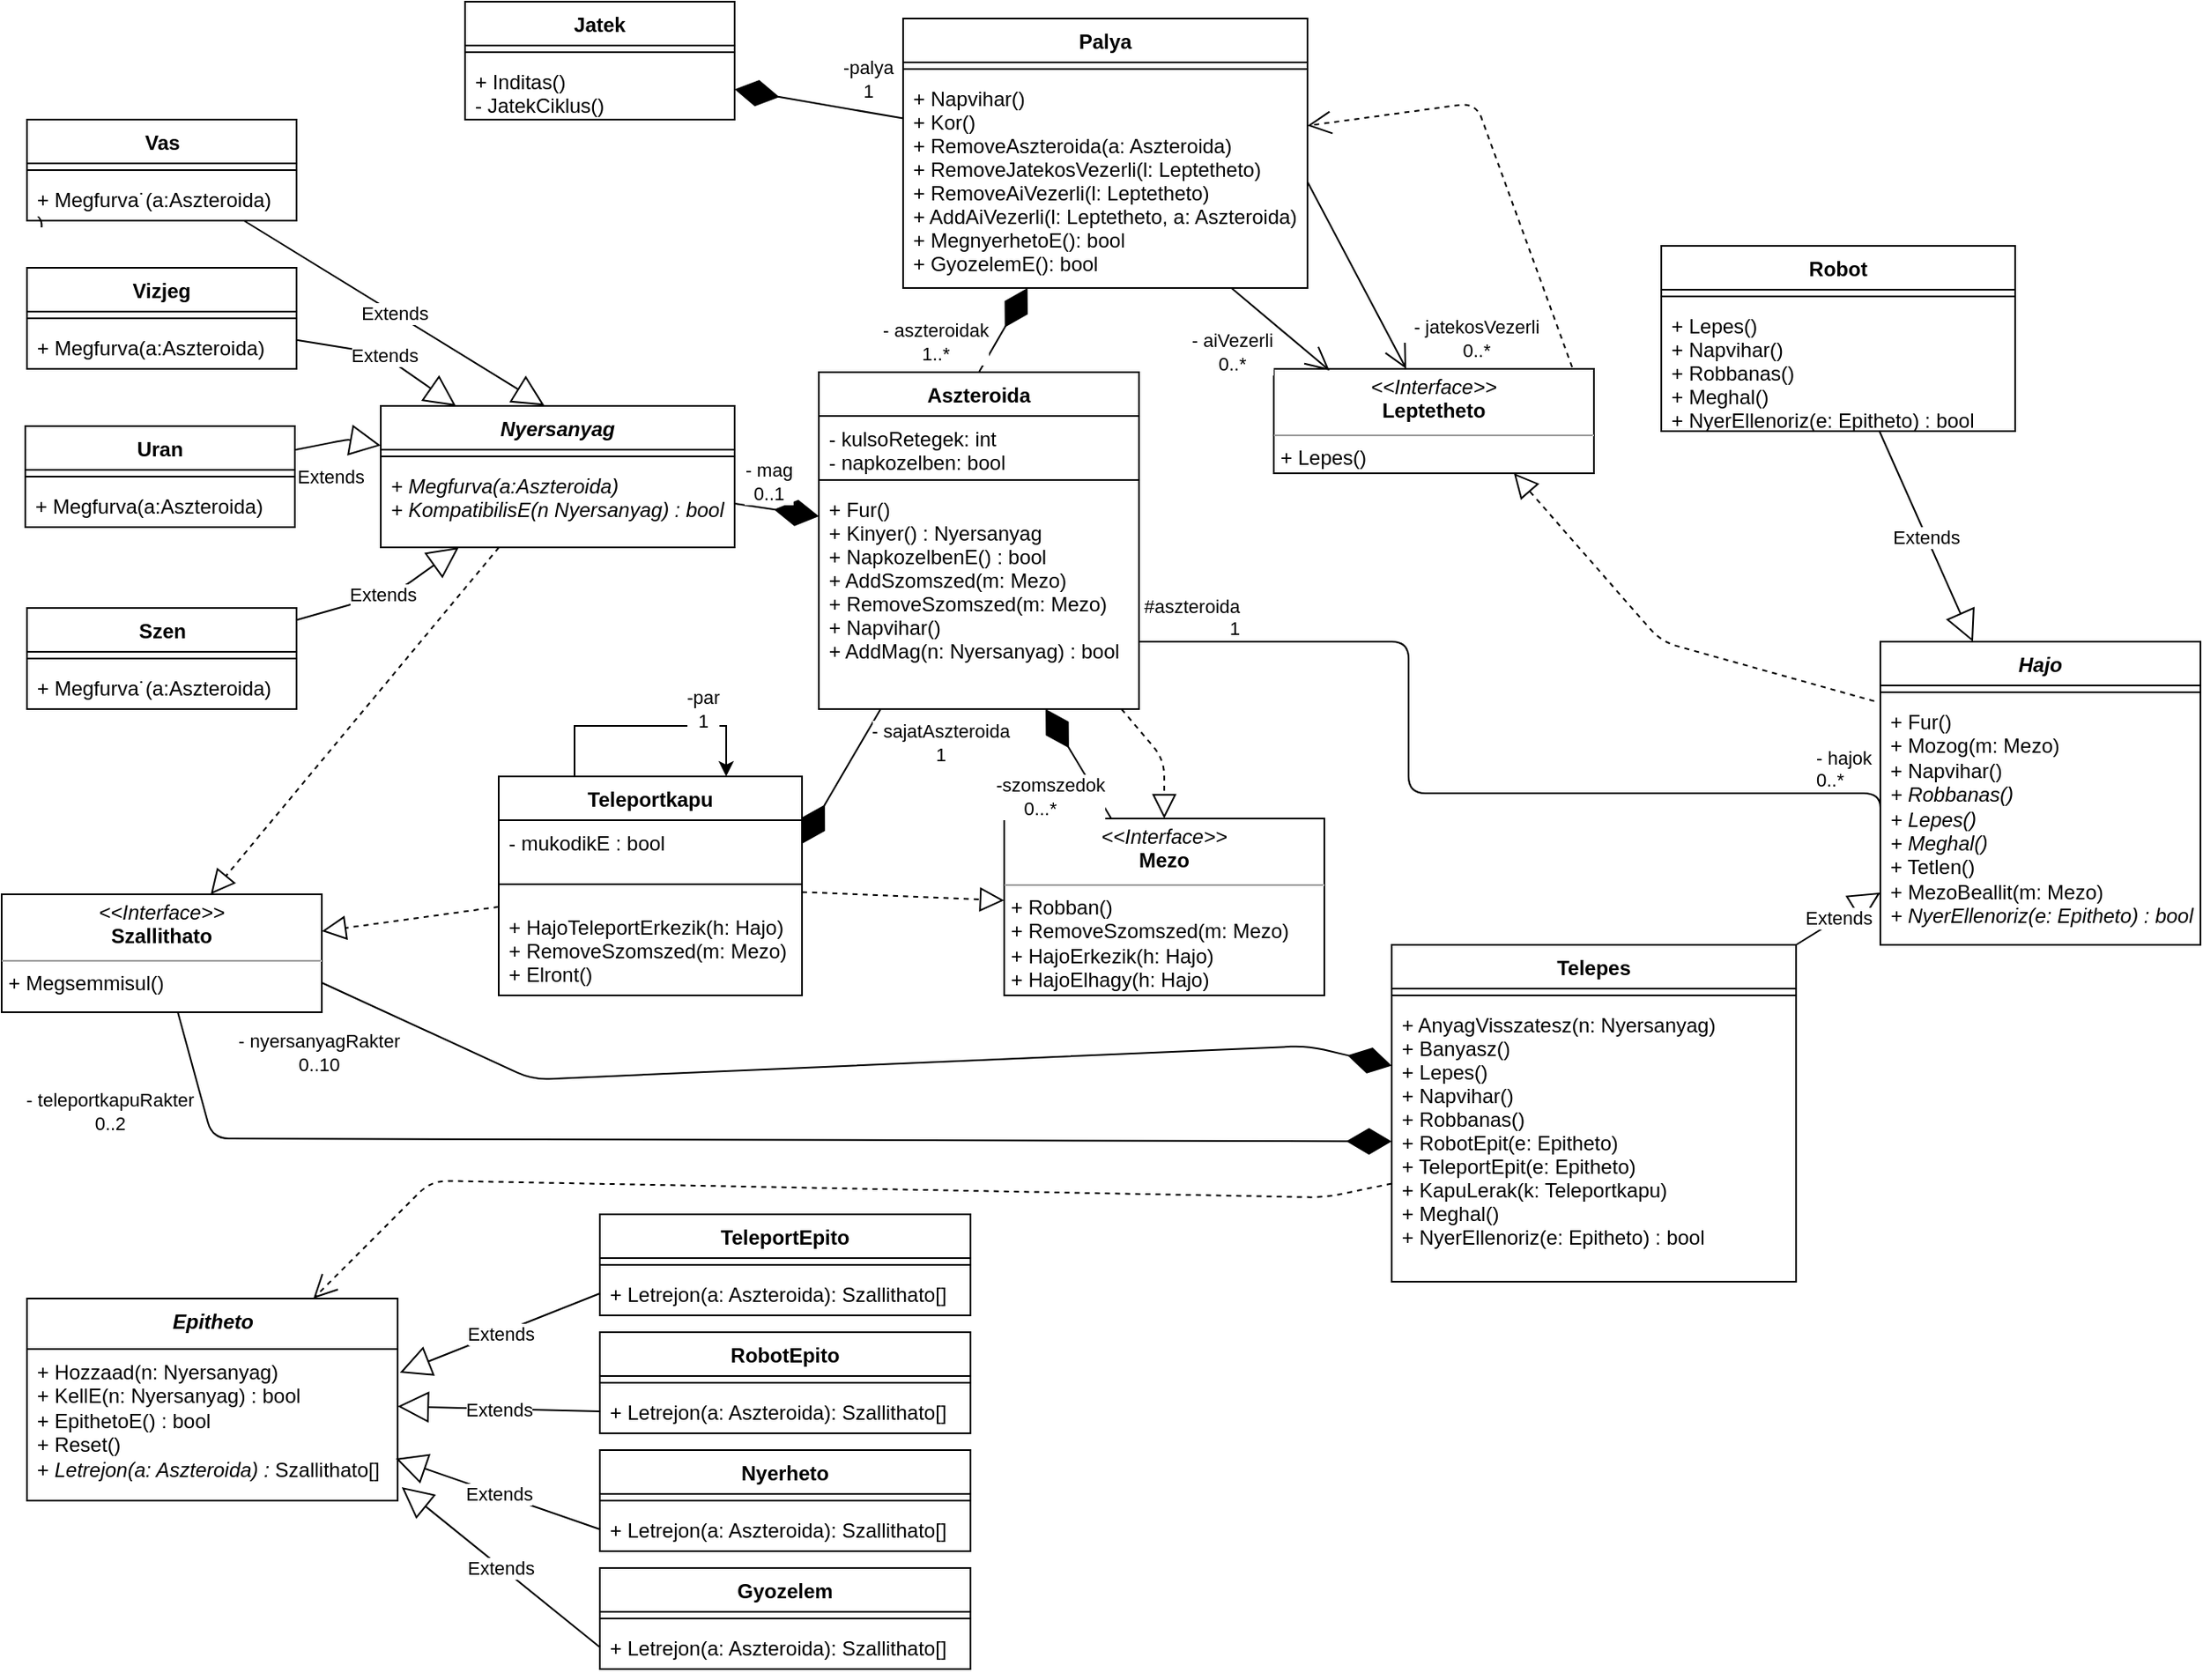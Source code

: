 <mxfile version="14.4.4" type="github">
  <diagram id="Uunz18mgdW6OLQOuuJnR" name="Page-1">
    <mxGraphModel dx="3316" dy="762" grid="1" gridSize="10" guides="1" tooltips="1" connect="1" arrows="1" fold="1" page="1" pageScale="1" pageWidth="1654" pageHeight="1169" background="none" math="0" shadow="0">
      <root>
        <mxCell id="0" />
        <mxCell id="1" parent="0" />
        <mxCell id="Yu_vnYscOk4ueQ48UthJ-1" value="Jatek" style="swimlane;fontStyle=1;align=center;verticalAlign=top;childLayout=stackLayout;horizontal=1;startSize=26;horizontalStack=0;resizeParent=1;resizeParentMax=0;resizeLast=0;collapsible=1;marginBottom=0;" parent="1" vertex="1">
          <mxGeometry x="270" width="160" height="70" as="geometry" />
        </mxCell>
        <mxCell id="Yu_vnYscOk4ueQ48UthJ-3" value="" style="line;strokeWidth=1;fillColor=none;align=left;verticalAlign=middle;spacingTop=-1;spacingLeft=3;spacingRight=3;rotatable=0;labelPosition=right;points=[];portConstraint=eastwest;" parent="Yu_vnYscOk4ueQ48UthJ-1" vertex="1">
          <mxGeometry y="26" width="160" height="8" as="geometry" />
        </mxCell>
        <mxCell id="Yu_vnYscOk4ueQ48UthJ-4" value="+ Inditas()&#xa;- JatekCiklus()" style="text;strokeColor=none;fillColor=none;align=left;verticalAlign=top;spacingLeft=4;spacingRight=4;overflow=hidden;rotatable=0;points=[[0,0.5],[1,0.5]];portConstraint=eastwest;" parent="Yu_vnYscOk4ueQ48UthJ-1" vertex="1">
          <mxGeometry y="34" width="160" height="36" as="geometry" />
        </mxCell>
        <mxCell id="Yu_vnYscOk4ueQ48UthJ-9" value="Palya" style="swimlane;fontStyle=1;align=center;verticalAlign=top;childLayout=stackLayout;horizontal=1;startSize=26;horizontalStack=0;resizeParent=1;resizeParentMax=0;resizeLast=0;collapsible=1;marginBottom=0;" parent="1" vertex="1">
          <mxGeometry x="530" y="10" width="240" height="160" as="geometry" />
        </mxCell>
        <mxCell id="Yu_vnYscOk4ueQ48UthJ-11" value="" style="line;strokeWidth=1;fillColor=none;align=left;verticalAlign=middle;spacingTop=-1;spacingLeft=3;spacingRight=3;rotatable=0;labelPosition=right;points=[];portConstraint=eastwest;" parent="Yu_vnYscOk4ueQ48UthJ-9" vertex="1">
          <mxGeometry y="26" width="240" height="8" as="geometry" />
        </mxCell>
        <mxCell id="Yu_vnYscOk4ueQ48UthJ-12" value="+ Napvihar()&#xa;+ Kor()&#xa;+ RemoveAszteroida(a: Aszteroida)&#xa;+ RemoveJatekosVezerli(l: Leptetheto)&#xa;+ RemoveAiVezerli(l: Leptetheto)&#xa;+ AddAiVezerli(l: Leptetheto, a: Aszteroida)&#xa;+ MegnyerhetoE(): bool&#xa;+ GyozelemE(): bool&#xa;" style="text;strokeColor=none;fillColor=none;align=left;verticalAlign=top;spacingLeft=4;spacingRight=4;overflow=hidden;rotatable=0;points=[[0,0.5],[1,0.5]];portConstraint=eastwest;" parent="Yu_vnYscOk4ueQ48UthJ-9" vertex="1">
          <mxGeometry y="34" width="240" height="126" as="geometry" />
        </mxCell>
        <mxCell id="Yu_vnYscOk4ueQ48UthJ-22" value="&lt;p style=&quot;margin: 0px ; margin-top: 4px ; text-align: center&quot;&gt;&lt;i&gt;&amp;lt;&amp;lt;Interface&amp;gt;&amp;gt;&lt;/i&gt;&lt;br&gt;&lt;b&gt;Leptetheto&lt;/b&gt;&lt;/p&gt;&lt;hr size=&quot;1&quot;&gt;&lt;p style=&quot;margin: 0px ; margin-left: 4px&quot;&gt;+ Lepes()&lt;/p&gt;" style="verticalAlign=top;align=left;overflow=fill;fontSize=12;fontFamily=Helvetica;html=1;" parent="1" vertex="1">
          <mxGeometry x="750" y="218" width="190" height="62" as="geometry" />
        </mxCell>
        <mxCell id="Yu_vnYscOk4ueQ48UthJ-23" value="Aszteroida" style="swimlane;fontStyle=1;align=center;verticalAlign=top;childLayout=stackLayout;horizontal=1;startSize=26;horizontalStack=0;resizeParent=1;resizeParentMax=0;resizeLast=0;collapsible=1;marginBottom=0;" parent="1" vertex="1">
          <mxGeometry x="480" y="220" width="190" height="200" as="geometry" />
        </mxCell>
        <mxCell id="Yu_vnYscOk4ueQ48UthJ-24" value="- kulsoRetegek: int&#xa;- napkozelben: bool" style="text;strokeColor=none;fillColor=none;align=left;verticalAlign=top;spacingLeft=4;spacingRight=4;overflow=hidden;rotatable=0;points=[[0,0.5],[1,0.5]];portConstraint=eastwest;" parent="Yu_vnYscOk4ueQ48UthJ-23" vertex="1">
          <mxGeometry y="26" width="190" height="34" as="geometry" />
        </mxCell>
        <mxCell id="Yu_vnYscOk4ueQ48UthJ-25" value="" style="line;strokeWidth=1;fillColor=none;align=left;verticalAlign=middle;spacingTop=-1;spacingLeft=3;spacingRight=3;rotatable=0;labelPosition=right;points=[];portConstraint=eastwest;" parent="Yu_vnYscOk4ueQ48UthJ-23" vertex="1">
          <mxGeometry y="60" width="190" height="8" as="geometry" />
        </mxCell>
        <mxCell id="Yu_vnYscOk4ueQ48UthJ-26" value="+ Fur()&#xa;+ Kinyer() : Nyersanyag&#xa;+ NapkozelbenE() : bool&#xa;+ AddSzomszed(m: Mezo)&#xa;+ RemoveSzomszed(m: Mezo)&#xa;+ Napvihar()&#xa;+ AddMag(n: Nyersanyag) : bool" style="text;strokeColor=none;fillColor=none;align=left;verticalAlign=top;spacingLeft=4;spacingRight=4;overflow=hidden;rotatable=0;points=[[0,0.5],[1,0.5]];portConstraint=eastwest;" parent="Yu_vnYscOk4ueQ48UthJ-23" vertex="1">
          <mxGeometry y="68" width="190" height="132" as="geometry" />
        </mxCell>
        <mxCell id="Yu_vnYscOk4ueQ48UthJ-27" value="Robot" style="swimlane;fontStyle=1;align=center;verticalAlign=top;childLayout=stackLayout;horizontal=1;startSize=26;horizontalStack=0;resizeParent=1;resizeParentMax=0;resizeLast=0;collapsible=1;marginBottom=0;" parent="1" vertex="1">
          <mxGeometry x="980" y="145" width="210" height="110" as="geometry" />
        </mxCell>
        <mxCell id="Yu_vnYscOk4ueQ48UthJ-29" value="" style="line;strokeWidth=1;fillColor=none;align=left;verticalAlign=middle;spacingTop=-1;spacingLeft=3;spacingRight=3;rotatable=0;labelPosition=right;points=[];portConstraint=eastwest;" parent="Yu_vnYscOk4ueQ48UthJ-27" vertex="1">
          <mxGeometry y="26" width="210" height="8" as="geometry" />
        </mxCell>
        <mxCell id="Yu_vnYscOk4ueQ48UthJ-30" value="+ Lepes()&#xa;+ Napvihar()&#xa;+ Robbanas()&#xa;+ Meghal()&#xa;+ NyerEllenoriz(e: Epitheto) : bool" style="text;strokeColor=none;fillColor=none;align=left;verticalAlign=top;spacingLeft=4;spacingRight=4;overflow=hidden;rotatable=0;points=[[0,0.5],[1,0.5]];portConstraint=eastwest;fontStyle=0" parent="Yu_vnYscOk4ueQ48UthJ-27" vertex="1">
          <mxGeometry y="34" width="210" height="76" as="geometry" />
        </mxCell>
        <mxCell id="Yu_vnYscOk4ueQ48UthJ-31" value="Telepes" style="swimlane;fontStyle=1;align=center;verticalAlign=top;childLayout=stackLayout;horizontal=1;startSize=26;horizontalStack=0;resizeParent=1;resizeParentMax=0;resizeLast=0;collapsible=1;marginBottom=0;" parent="1" vertex="1">
          <mxGeometry x="820" y="560" width="240" height="200" as="geometry" />
        </mxCell>
        <mxCell id="Yu_vnYscOk4ueQ48UthJ-32" value="" style="line;strokeWidth=1;fillColor=none;align=left;verticalAlign=middle;spacingTop=-1;spacingLeft=3;spacingRight=3;rotatable=0;labelPosition=right;points=[];portConstraint=eastwest;" parent="Yu_vnYscOk4ueQ48UthJ-31" vertex="1">
          <mxGeometry y="26" width="240" height="8" as="geometry" />
        </mxCell>
        <mxCell id="Yu_vnYscOk4ueQ48UthJ-33" value="+ AnyagVisszatesz(n: Nyersanyag)&#xa;+ Banyasz()&#xa;+ Lepes()&#xa;+ Napvihar()&#xa;+ Robbanas()&#xa;+ RobotEpit(e: Epitheto)&#xa;+ TeleportEpit(e: Epitheto)&#xa;+ KapuLerak(k: Teleportkapu)&#xa;+ Meghal()&#xa;+ NyerEllenoriz(e: Epitheto) : bool" style="text;strokeColor=none;fillColor=none;align=left;verticalAlign=top;spacingLeft=4;spacingRight=4;overflow=hidden;rotatable=0;points=[[0,0.5],[1,0.5]];portConstraint=eastwest;fontStyle=0" parent="Yu_vnYscOk4ueQ48UthJ-31" vertex="1">
          <mxGeometry y="34" width="240" height="166" as="geometry" />
        </mxCell>
        <mxCell id="Yu_vnYscOk4ueQ48UthJ-34" value="Hajo" style="swimlane;fontStyle=3;align=center;verticalAlign=top;childLayout=stackLayout;horizontal=1;startSize=26;horizontalStack=0;resizeParent=1;resizeParentMax=0;resizeLast=0;collapsible=1;marginBottom=0;" parent="1" vertex="1">
          <mxGeometry x="1110" y="380" width="190" height="180" as="geometry" />
        </mxCell>
        <mxCell id="Yu_vnYscOk4ueQ48UthJ-35" value="" style="line;strokeWidth=1;fillColor=none;align=left;verticalAlign=middle;spacingTop=-1;spacingLeft=3;spacingRight=3;rotatable=0;labelPosition=right;points=[];portConstraint=eastwest;" parent="Yu_vnYscOk4ueQ48UthJ-34" vertex="1">
          <mxGeometry y="26" width="190" height="8" as="geometry" />
        </mxCell>
        <mxCell id="Yu_vnYscOk4ueQ48UthJ-36" value="+ Fur()&lt;br&gt;+ Mozog(m: Mezo)&lt;br&gt;+ Napvihar()&lt;br&gt;&lt;i&gt;+ Robbanas()&lt;br&gt;+ Lepes()&lt;br&gt;+ Meghal()&lt;/i&gt;&lt;br&gt;+ Tetlen()&lt;br&gt;+ MezoBeallit(m: Mezo)&lt;br&gt;&lt;i&gt;+ NyerEllenoriz(e: Epitheto) : bool&lt;/i&gt;" style="text;strokeColor=none;fillColor=none;align=left;verticalAlign=top;spacingLeft=4;spacingRight=4;overflow=hidden;rotatable=0;points=[[0,0.5],[1,0.5]];portConstraint=eastwest;fontStyle=0;html=1;" parent="Yu_vnYscOk4ueQ48UthJ-34" vertex="1">
          <mxGeometry y="34" width="190" height="146" as="geometry" />
        </mxCell>
        <mxCell id="Yu_vnYscOk4ueQ48UthJ-37" value="Nyersanyag" style="swimlane;fontStyle=3;align=center;verticalAlign=top;childLayout=stackLayout;horizontal=1;startSize=26;horizontalStack=0;resizeParent=1;resizeParentMax=0;resizeLast=0;collapsible=1;marginBottom=0;" parent="1" vertex="1">
          <mxGeometry x="220" y="240" width="210" height="84" as="geometry" />
        </mxCell>
        <mxCell id="Yu_vnYscOk4ueQ48UthJ-38" value="" style="line;strokeWidth=1;fillColor=none;align=left;verticalAlign=middle;spacingTop=-1;spacingLeft=3;spacingRight=3;rotatable=0;labelPosition=right;points=[];portConstraint=eastwest;" parent="Yu_vnYscOk4ueQ48UthJ-37" vertex="1">
          <mxGeometry y="26" width="210" height="8" as="geometry" />
        </mxCell>
        <mxCell id="Yu_vnYscOk4ueQ48UthJ-39" value="&lt;i&gt;+ Megfurva(a:Aszteroida)&lt;/i&gt;&lt;br&gt;&lt;i&gt;+ KompatibilisE(n Nyersanyag) : bool&lt;/i&gt;" style="text;strokeColor=none;fillColor=none;align=left;verticalAlign=top;spacingLeft=4;spacingRight=4;overflow=hidden;rotatable=0;points=[[0,0.5],[1,0.5]];portConstraint=eastwest;html=1;" parent="Yu_vnYscOk4ueQ48UthJ-37" vertex="1">
          <mxGeometry y="34" width="210" height="50" as="geometry" />
        </mxCell>
        <mxCell id="Yu_vnYscOk4ueQ48UthJ-41" value="Uran" style="swimlane;fontStyle=1;align=center;verticalAlign=top;childLayout=stackLayout;horizontal=1;startSize=26;horizontalStack=0;resizeParent=1;resizeParentMax=0;resizeLast=0;collapsible=1;marginBottom=0;" parent="1" vertex="1">
          <mxGeometry x="9" y="252" width="160" height="60" as="geometry" />
        </mxCell>
        <mxCell id="Yu_vnYscOk4ueQ48UthJ-42" value="" style="line;strokeWidth=1;fillColor=none;align=left;verticalAlign=middle;spacingTop=-1;spacingLeft=3;spacingRight=3;rotatable=0;labelPosition=right;points=[];portConstraint=eastwest;" parent="Yu_vnYscOk4ueQ48UthJ-41" vertex="1">
          <mxGeometry y="26" width="160" height="8" as="geometry" />
        </mxCell>
        <mxCell id="Yu_vnYscOk4ueQ48UthJ-43" value="+ Megfurva(a:Aszteroida)" style="text;strokeColor=none;fillColor=none;align=left;verticalAlign=top;spacingLeft=4;spacingRight=4;overflow=hidden;rotatable=0;points=[[0,0.5],[1,0.5]];portConstraint=eastwest;" parent="Yu_vnYscOk4ueQ48UthJ-41" vertex="1">
          <mxGeometry y="34" width="160" height="26" as="geometry" />
        </mxCell>
        <mxCell id="Yu_vnYscOk4ueQ48UthJ-44" value="Teleportkapu" style="swimlane;fontStyle=1;align=center;verticalAlign=top;childLayout=stackLayout;horizontal=1;startSize=26;horizontalStack=0;resizeParent=1;resizeParentMax=0;resizeLast=0;collapsible=1;marginBottom=0;" parent="1" vertex="1">
          <mxGeometry x="290" y="460" width="180" height="130" as="geometry">
            <mxRectangle x="250" y="490" width="110" height="26" as="alternateBounds" />
          </mxGeometry>
        </mxCell>
        <mxCell id="Yu_vnYscOk4ueQ48UthJ-47" value="- mukodikE : bool" style="text;strokeColor=none;fillColor=none;align=left;verticalAlign=top;spacingLeft=4;spacingRight=4;overflow=hidden;rotatable=0;points=[[0,0.5],[1,0.5]];portConstraint=eastwest;" parent="Yu_vnYscOk4ueQ48UthJ-44" vertex="1">
          <mxGeometry y="26" width="180" height="26" as="geometry" />
        </mxCell>
        <mxCell id="Yu_vnYscOk4ueQ48UthJ-45" value="" style="line;strokeWidth=1;fillColor=none;align=left;verticalAlign=middle;spacingTop=-1;spacingLeft=3;spacingRight=3;rotatable=0;labelPosition=right;points=[];portConstraint=eastwest;" parent="Yu_vnYscOk4ueQ48UthJ-44" vertex="1">
          <mxGeometry y="52" width="180" height="24" as="geometry" />
        </mxCell>
        <mxCell id="Yu_vnYscOk4ueQ48UthJ-46" value="+ HajoTeleportErkezik(h: Hajo)&#xa;+ RemoveSzomszed(m: Mezo)&#xa;+ Elront()" style="text;strokeColor=none;fillColor=none;align=left;verticalAlign=top;spacingLeft=4;spacingRight=4;overflow=hidden;rotatable=0;points=[[0,0.5],[1,0.5]];portConstraint=eastwest;" parent="Yu_vnYscOk4ueQ48UthJ-44" vertex="1">
          <mxGeometry y="76" width="180" height="54" as="geometry" />
        </mxCell>
        <mxCell id="Yu_vnYscOk4ueQ48UthJ-52" value="&lt;p style=&quot;margin: 0px ; margin-top: 4px ; text-align: center&quot;&gt;&lt;i&gt;&amp;lt;&amp;lt;Interface&amp;gt;&amp;gt;&lt;/i&gt;&lt;br&gt;&lt;b&gt;Mezo&lt;/b&gt;&lt;/p&gt;&lt;hr size=&quot;1&quot;&gt;&lt;p style=&quot;margin: 0px ; margin-left: 4px&quot;&gt;+ Robban()&lt;/p&gt;&lt;p style=&quot;margin: 0px ; margin-left: 4px&quot;&gt;+ RemoveSzomszed(m: Mezo)&lt;/p&gt;&lt;p style=&quot;margin: 0px ; margin-left: 4px&quot;&gt;+ HajoErkezik(h: Hajo)&lt;/p&gt;&lt;p style=&quot;margin: 0px ; margin-left: 4px&quot;&gt;+ HajoElhagy(h: Hajo)&lt;/p&gt;" style="verticalAlign=top;align=left;overflow=fill;fontSize=12;fontFamily=Helvetica;html=1;" parent="1" vertex="1">
          <mxGeometry x="590" y="485" width="190" height="105" as="geometry" />
        </mxCell>
        <mxCell id="Yu_vnYscOk4ueQ48UthJ-53" value="&lt;p style=&quot;margin: 0px ; margin-top: 4px ; text-align: center&quot;&gt;&lt;i&gt;&amp;lt;&amp;lt;Interface&amp;gt;&amp;gt;&lt;/i&gt;&lt;br&gt;&lt;b&gt;Szallithato&lt;/b&gt;&lt;/p&gt;&lt;hr size=&quot;1&quot;&gt;&lt;p style=&quot;margin: 0px ; margin-left: 4px&quot;&gt;&lt;/p&gt;&lt;p style=&quot;margin: 0px ; margin-left: 4px&quot;&gt;+ Megsemmisul()&lt;/p&gt;" style="verticalAlign=top;align=left;overflow=fill;fontSize=12;fontFamily=Helvetica;html=1;" parent="1" vertex="1">
          <mxGeometry x="-5" y="530" width="190" height="70" as="geometry" />
        </mxCell>
        <mxCell id="Yu_vnYscOk4ueQ48UthJ-54" value="" style="endArrow=diamondThin;endFill=1;endSize=24;html=1;entryX=1;entryY=0.5;entryDx=0;entryDy=0;" parent="1" source="Yu_vnYscOk4ueQ48UthJ-9" target="Yu_vnYscOk4ueQ48UthJ-4" edge="1">
          <mxGeometry width="160" relative="1" as="geometry">
            <mxPoint x="200" y="180" as="sourcePoint" />
            <mxPoint x="360" y="180" as="targetPoint" />
          </mxGeometry>
        </mxCell>
        <mxCell id="j5BLqk-0MgdrymZYCmfH-14" value="-palya&lt;br&gt;1" style="edgeLabel;html=1;align=center;verticalAlign=middle;resizable=0;points=[];" parent="Yu_vnYscOk4ueQ48UthJ-54" vertex="1" connectable="0">
          <mxGeometry x="0.78" y="3" relative="1" as="geometry">
            <mxPoint x="68.91" y="-11.01" as="offset" />
          </mxGeometry>
        </mxCell>
        <mxCell id="Yu_vnYscOk4ueQ48UthJ-56" value="" style="endArrow=block;dashed=1;endFill=0;endSize=12;html=1;entryX=0.75;entryY=1;entryDx=0;entryDy=0;exitX=-0.019;exitY=0.009;exitDx=0;exitDy=0;exitPerimeter=0;" parent="1" source="Yu_vnYscOk4ueQ48UthJ-36" target="Yu_vnYscOk4ueQ48UthJ-22" edge="1">
          <mxGeometry width="160" relative="1" as="geometry">
            <mxPoint x="810" y="180" as="sourcePoint" />
            <mxPoint x="820.0" y="100" as="targetPoint" />
            <Array as="points">
              <mxPoint x="980" y="380" />
            </Array>
          </mxGeometry>
        </mxCell>
        <mxCell id="Yu_vnYscOk4ueQ48UthJ-58" value="Extends" style="endArrow=block;endSize=16;endFill=0;html=1;exitX=1;exitY=0;exitDx=0;exitDy=0;" parent="1" source="Yu_vnYscOk4ueQ48UthJ-31" target="Yu_vnYscOk4ueQ48UthJ-34" edge="1">
          <mxGeometry width="160" relative="1" as="geometry">
            <mxPoint x="980" y="544" as="sourcePoint" />
            <mxPoint x="1140" y="544" as="targetPoint" />
          </mxGeometry>
        </mxCell>
        <mxCell id="Yu_vnYscOk4ueQ48UthJ-59" value="Extends" style="endArrow=block;endSize=16;endFill=0;html=1;" parent="1" source="Yu_vnYscOk4ueQ48UthJ-27" target="Yu_vnYscOk4ueQ48UthJ-34" edge="1">
          <mxGeometry width="160" relative="1" as="geometry">
            <mxPoint x="1050" y="436.957" as="sourcePoint" />
            <mxPoint x="1120" y="485.043" as="targetPoint" />
          </mxGeometry>
        </mxCell>
        <mxCell id="Yu_vnYscOk4ueQ48UthJ-60" value="" style="endArrow=diamondThin;endFill=1;endSize=24;html=1;exitX=1;exitY=0.75;exitDx=0;exitDy=0;" parent="1" source="Yu_vnYscOk4ueQ48UthJ-53" target="Yu_vnYscOk4ueQ48UthJ-31" edge="1">
          <mxGeometry width="160" relative="1" as="geometry">
            <mxPoint x="510" y="710" as="sourcePoint" />
            <mxPoint x="670" y="710" as="targetPoint" />
            <Array as="points">
              <mxPoint x="310" y="640" />
              <mxPoint x="770" y="620" />
            </Array>
          </mxGeometry>
        </mxCell>
        <mxCell id="j5BLqk-0MgdrymZYCmfH-17" value="- nyersanyagRakter&lt;br&gt;0..10" style="edgeLabel;html=1;align=center;verticalAlign=middle;resizable=0;points=[];" parent="Yu_vnYscOk4ueQ48UthJ-60" vertex="1" connectable="0">
          <mxGeometry x="0.886" y="-6" relative="1" as="geometry">
            <mxPoint x="-599.96" y="-5.17" as="offset" />
          </mxGeometry>
        </mxCell>
        <mxCell id="Yu_vnYscOk4ueQ48UthJ-61" value="" style="endArrow=block;dashed=1;endFill=0;endSize=12;html=1;" parent="1" source="Yu_vnYscOk4ueQ48UthJ-37" target="Yu_vnYscOk4ueQ48UthJ-53" edge="1">
          <mxGeometry width="160" relative="1" as="geometry">
            <mxPoint x="110" y="580" as="sourcePoint" />
            <mxPoint x="270" y="580" as="targetPoint" />
          </mxGeometry>
        </mxCell>
        <mxCell id="Yu_vnYscOk4ueQ48UthJ-63" value="" style="endArrow=block;dashed=1;endFill=0;endSize=12;html=1;" parent="1" source="Yu_vnYscOk4ueQ48UthJ-44" target="Yu_vnYscOk4ueQ48UthJ-53" edge="1">
          <mxGeometry width="160" relative="1" as="geometry">
            <mxPoint x="254.29" y="404.0" as="sourcePoint" />
            <mxPoint x="331.183" y="630" as="targetPoint" />
          </mxGeometry>
        </mxCell>
        <mxCell id="Yu_vnYscOk4ueQ48UthJ-64" value="" style="endArrow=block;dashed=1;endFill=0;endSize=12;html=1;" parent="1" source="Yu_vnYscOk4ueQ48UthJ-44" target="Yu_vnYscOk4ueQ48UthJ-52" edge="1">
          <mxGeometry width="160" relative="1" as="geometry">
            <mxPoint x="471.806" y="590" as="sourcePoint" />
            <mxPoint x="374.95" y="681.54" as="targetPoint" />
          </mxGeometry>
        </mxCell>
        <mxCell id="Yu_vnYscOk4ueQ48UthJ-65" value="" style="endArrow=block;dashed=1;endFill=0;endSize=12;html=1;" parent="1" source="Yu_vnYscOk4ueQ48UthJ-23" target="Yu_vnYscOk4ueQ48UthJ-52" edge="1">
          <mxGeometry width="160" relative="1" as="geometry">
            <mxPoint x="620.0" y="535" as="sourcePoint" />
            <mxPoint x="660.0" y="535" as="targetPoint" />
            <Array as="points">
              <mxPoint x="685" y="450" />
            </Array>
          </mxGeometry>
        </mxCell>
        <mxCell id="Yu_vnYscOk4ueQ48UthJ-66" value="" style="endArrow=diamondThin;endFill=1;endSize=24;html=1;" parent="1" source="Yu_vnYscOk4ueQ48UthJ-52" target="Yu_vnYscOk4ueQ48UthJ-26" edge="1">
          <mxGeometry width="160" relative="1" as="geometry">
            <mxPoint x="540.0" y="180.004" as="sourcePoint" />
            <mxPoint x="450.0" y="183.71" as="targetPoint" />
          </mxGeometry>
        </mxCell>
        <mxCell id="j5BLqk-0MgdrymZYCmfH-13" value="&amp;nbsp; &amp;nbsp; -szomszedok&lt;br&gt;0...*" style="edgeLabel;html=1;align=center;verticalAlign=middle;resizable=0;points=[];" parent="Yu_vnYscOk4ueQ48UthJ-66" vertex="1" connectable="0">
          <mxGeometry x="0.431" y="3" relative="1" as="geometry">
            <mxPoint x="-12.29" y="31.54" as="offset" />
          </mxGeometry>
        </mxCell>
        <mxCell id="Yu_vnYscOk4ueQ48UthJ-67" value="" style="endArrow=diamondThin;endFill=1;endSize=24;html=1;" parent="1" source="Yu_vnYscOk4ueQ48UthJ-37" target="Yu_vnYscOk4ueQ48UthJ-23" edge="1">
          <mxGeometry width="160" relative="1" as="geometry">
            <mxPoint x="440.0" y="115.294" as="sourcePoint" />
            <mxPoint x="350.0" y="119" as="targetPoint" />
          </mxGeometry>
        </mxCell>
        <mxCell id="j5BLqk-0MgdrymZYCmfH-18" value="- mag&lt;br&gt;0..1" style="edgeLabel;html=1;align=center;verticalAlign=middle;resizable=0;points=[];" parent="Yu_vnYscOk4ueQ48UthJ-67" vertex="1" connectable="0">
          <mxGeometry x="0.544" y="2" relative="1" as="geometry">
            <mxPoint x="-18.92" y="-17.37" as="offset" />
          </mxGeometry>
        </mxCell>
        <mxCell id="Yu_vnYscOk4ueQ48UthJ-68" value="" style="endArrow=diamondThin;endFill=1;endSize=24;html=1;exitX=0.5;exitY=0;exitDx=0;exitDy=0;" parent="1" source="Yu_vnYscOk4ueQ48UthJ-23" target="Yu_vnYscOk4ueQ48UthJ-9" edge="1">
          <mxGeometry width="160" relative="1" as="geometry">
            <mxPoint x="420.0" y="350.87" as="sourcePoint" />
            <mxPoint x="490.0" y="341.13" as="targetPoint" />
          </mxGeometry>
        </mxCell>
        <mxCell id="j5BLqk-0MgdrymZYCmfH-15" value="- aszteroidak&lt;br&gt;1..*" style="edgeLabel;html=1;align=center;verticalAlign=middle;resizable=0;points=[];" parent="Yu_vnYscOk4ueQ48UthJ-68" vertex="1" connectable="0">
          <mxGeometry x="0.447" y="1" relative="1" as="geometry">
            <mxPoint x="-46.78" y="18.49" as="offset" />
          </mxGeometry>
        </mxCell>
        <mxCell id="Yu_vnYscOk4ueQ48UthJ-74" value="" style="endArrow=none;html=1;edgeStyle=orthogonalEdgeStyle;entryX=0;entryY=0.5;entryDx=0;entryDy=0;" parent="1" source="Yu_vnYscOk4ueQ48UthJ-23" target="Yu_vnYscOk4ueQ48UthJ-36" edge="1">
          <mxGeometry relative="1" as="geometry">
            <mxPoint x="670" y="380" as="sourcePoint" />
            <mxPoint x="830" y="380" as="targetPoint" />
            <Array as="points">
              <mxPoint x="830" y="380" />
              <mxPoint x="830" y="470" />
              <mxPoint x="1110" y="470" />
            </Array>
          </mxGeometry>
        </mxCell>
        <mxCell id="Yu_vnYscOk4ueQ48UthJ-75" value="- hajok&lt;br&gt;0..*" style="edgeLabel;resizable=0;html=1;align=left;verticalAlign=bottom;" parent="Yu_vnYscOk4ueQ48UthJ-74" connectable="0" vertex="1">
          <mxGeometry x="-1" relative="1" as="geometry">
            <mxPoint x="400" y="90" as="offset" />
          </mxGeometry>
        </mxCell>
        <mxCell id="Yu_vnYscOk4ueQ48UthJ-76" value="#aszteroida&lt;br&gt;1" style="edgeLabel;resizable=0;html=1;align=right;verticalAlign=bottom;" parent="Yu_vnYscOk4ueQ48UthJ-74" connectable="0" vertex="1">
          <mxGeometry x="1" relative="1" as="geometry">
            <mxPoint x="-380" y="-107" as="offset" />
          </mxGeometry>
        </mxCell>
        <mxCell id="j5BLqk-0MgdrymZYCmfH-1" value="Szen" style="swimlane;fontStyle=1;align=center;verticalAlign=top;childLayout=stackLayout;horizontal=1;startSize=26;horizontalStack=0;resizeParent=1;resizeParentMax=0;resizeLast=0;collapsible=1;marginBottom=0;html=1;" parent="1" vertex="1">
          <mxGeometry x="10" y="360" width="160" height="60" as="geometry" />
        </mxCell>
        <mxCell id="j5BLqk-0MgdrymZYCmfH-3" value="" style="line;strokeWidth=1;fillColor=none;align=left;verticalAlign=middle;spacingTop=-1;spacingLeft=3;spacingRight=3;rotatable=0;labelPosition=right;points=[];portConstraint=eastwest;" parent="j5BLqk-0MgdrymZYCmfH-1" vertex="1">
          <mxGeometry y="26" width="160" height="8" as="geometry" />
        </mxCell>
        <mxCell id="j5BLqk-0MgdrymZYCmfH-4" value="+ Megfurva˙(a:Aszteroida)" style="text;strokeColor=none;fillColor=none;align=left;verticalAlign=top;spacingLeft=4;spacingRight=4;overflow=hidden;rotatable=0;points=[[0,0.5],[1,0.5]];portConstraint=eastwest;" parent="j5BLqk-0MgdrymZYCmfH-1" vertex="1">
          <mxGeometry y="34" width="160" height="26" as="geometry" />
        </mxCell>
        <mxCell id="j5BLqk-0MgdrymZYCmfH-11" style="edgeStyle=orthogonalEdgeStyle;rounded=0;orthogonalLoop=1;jettySize=auto;html=1;exitX=0.25;exitY=0;exitDx=0;exitDy=0;entryX=0.75;entryY=0;entryDx=0;entryDy=0;" parent="1" source="Yu_vnYscOk4ueQ48UthJ-44" target="Yu_vnYscOk4ueQ48UthJ-44" edge="1">
          <mxGeometry relative="1" as="geometry">
            <Array as="points">
              <mxPoint x="335" y="430" />
              <mxPoint x="425" y="430" />
            </Array>
          </mxGeometry>
        </mxCell>
        <mxCell id="j5BLqk-0MgdrymZYCmfH-12" value="-par&lt;br&gt;1" style="edgeLabel;html=1;align=center;verticalAlign=middle;resizable=0;points=[];" parent="j5BLqk-0MgdrymZYCmfH-11" vertex="1" connectable="0">
          <mxGeometry x="0.339" relative="1" as="geometry">
            <mxPoint x="5" y="-10" as="offset" />
          </mxGeometry>
        </mxCell>
        <mxCell id="c0RVI4-9g-hND24otLmP-5" value="Epitheto" style="swimlane;fontStyle=3;align=center;verticalAlign=top;childLayout=stackLayout;horizontal=1;startSize=30;horizontalStack=0;resizeParent=1;resizeParentMax=0;resizeLast=0;collapsible=1;marginBottom=0;html=1;" parent="1" vertex="1">
          <mxGeometry x="10" y="770" width="220" height="120" as="geometry" />
        </mxCell>
        <mxCell id="c0RVI4-9g-hND24otLmP-8" value="+ Hozzaad(n: Nyersanyag)&lt;br&gt;+ KellE(n: Nyersanyag) : bool&lt;br&gt;+ EpithetoE() : bool&lt;br&gt;+ Reset()&lt;br&gt;+ &lt;i&gt;Letrejon(a: Aszteroida) :&amp;nbsp;&lt;/i&gt;Szallithato[]&amp;nbsp;" style="text;strokeColor=none;fillColor=none;align=left;verticalAlign=top;spacingLeft=4;spacingRight=4;overflow=hidden;rotatable=0;points=[[0,0.5],[1,0.5]];portConstraint=eastwest;html=1;" parent="c0RVI4-9g-hND24otLmP-5" vertex="1">
          <mxGeometry y="30" width="220" height="90" as="geometry" />
        </mxCell>
        <mxCell id="g-Dt7dvurQJU8qSfWDLR-1" value="Vizjeg" style="swimlane;fontStyle=1;align=center;verticalAlign=top;childLayout=stackLayout;horizontal=1;startSize=26;horizontalStack=0;resizeParent=1;resizeParentMax=0;resizeLast=0;collapsible=1;marginBottom=0;" parent="1" vertex="1">
          <mxGeometry x="10" y="158" width="160" height="60" as="geometry" />
        </mxCell>
        <mxCell id="g-Dt7dvurQJU8qSfWDLR-3" value="" style="line;strokeWidth=1;fillColor=none;align=left;verticalAlign=middle;spacingTop=-1;spacingLeft=3;spacingRight=3;rotatable=0;labelPosition=right;points=[];portConstraint=eastwest;" parent="g-Dt7dvurQJU8qSfWDLR-1" vertex="1">
          <mxGeometry y="26" width="160" height="8" as="geometry" />
        </mxCell>
        <mxCell id="g-Dt7dvurQJU8qSfWDLR-4" value="+ Megfurva(a:Aszteroida)&#xa;" style="text;strokeColor=none;fillColor=none;align=left;verticalAlign=top;spacingLeft=4;spacingRight=4;overflow=hidden;rotatable=0;points=[[0,0.5],[1,0.5]];portConstraint=eastwest;" parent="g-Dt7dvurQJU8qSfWDLR-1" vertex="1">
          <mxGeometry y="34" width="160" height="26" as="geometry" />
        </mxCell>
        <mxCell id="hmeGDV1KWvklOMG0HE1g-1" value="Vas" style="swimlane;fontStyle=1;align=center;verticalAlign=top;childLayout=stackLayout;horizontal=1;startSize=26;horizontalStack=0;resizeParent=1;resizeParentMax=0;resizeLast=0;collapsible=1;marginBottom=0;html=1;" parent="1" vertex="1">
          <mxGeometry x="10" y="70" width="160" height="60" as="geometry" />
        </mxCell>
        <mxCell id="hmeGDV1KWvklOMG0HE1g-2" value="" style="line;strokeWidth=1;fillColor=none;align=left;verticalAlign=middle;spacingTop=-1;spacingLeft=3;spacingRight=3;rotatable=0;labelPosition=right;points=[];portConstraint=eastwest;" parent="hmeGDV1KWvklOMG0HE1g-1" vertex="1">
          <mxGeometry y="26" width="160" height="8" as="geometry" />
        </mxCell>
        <mxCell id="hmeGDV1KWvklOMG0HE1g-3" value="+ Megfurva˙(a:Aszteroida)&#xa;)" style="text;strokeColor=none;fillColor=none;align=left;verticalAlign=top;spacingLeft=4;spacingRight=4;overflow=hidden;rotatable=0;points=[[0,0.5],[1,0.5]];portConstraint=eastwest;" parent="hmeGDV1KWvklOMG0HE1g-1" vertex="1">
          <mxGeometry y="34" width="160" height="26" as="geometry" />
        </mxCell>
        <mxCell id="CY1RZqDMAMl4AqE-WYTl-9" value="Extends" style="endArrow=block;endSize=16;endFill=0;html=1;" parent="1" source="j5BLqk-0MgdrymZYCmfH-1" target="Yu_vnYscOk4ueQ48UthJ-37" edge="1">
          <mxGeometry width="160" relative="1" as="geometry">
            <mxPoint x="480" y="340" as="sourcePoint" />
            <mxPoint x="640" y="340" as="targetPoint" />
            <Array as="points">
              <mxPoint x="230" y="350" />
            </Array>
          </mxGeometry>
        </mxCell>
        <mxCell id="CY1RZqDMAMl4AqE-WYTl-10" value="Extends" style="endArrow=block;endSize=16;endFill=0;html=1;" parent="1" source="g-Dt7dvurQJU8qSfWDLR-1" target="Yu_vnYscOk4ueQ48UthJ-37" edge="1">
          <mxGeometry width="160" relative="1" as="geometry">
            <mxPoint x="210" y="180" as="sourcePoint" />
            <mxPoint x="370" y="180" as="targetPoint" />
            <Array as="points">
              <mxPoint x="220" y="209" />
            </Array>
          </mxGeometry>
        </mxCell>
        <mxCell id="CY1RZqDMAMl4AqE-WYTl-11" value="Extends" style="endArrow=block;endSize=16;endFill=0;html=1;" parent="1" source="Yu_vnYscOk4ueQ48UthJ-41" target="Yu_vnYscOk4ueQ48UthJ-37" edge="1">
          <mxGeometry x="-0.325" y="-20" width="160" relative="1" as="geometry">
            <mxPoint x="480" y="340" as="sourcePoint" />
            <mxPoint x="640" y="340" as="targetPoint" />
            <Array as="points">
              <mxPoint x="200" y="260" />
            </Array>
            <mxPoint as="offset" />
          </mxGeometry>
        </mxCell>
        <mxCell id="CY1RZqDMAMl4AqE-WYTl-12" value="" style="endArrow=diamondThin;endFill=1;endSize=24;html=1;" parent="1" source="Yu_vnYscOk4ueQ48UthJ-23" target="Yu_vnYscOk4ueQ48UthJ-44" edge="1">
          <mxGeometry width="160" relative="1" as="geometry">
            <mxPoint x="360" y="400" as="sourcePoint" />
            <mxPoint x="520" y="400" as="targetPoint" />
            <Array as="points">
              <mxPoint x="470" y="500" />
            </Array>
          </mxGeometry>
        </mxCell>
        <mxCell id="CY1RZqDMAMl4AqE-WYTl-13" value="- sajatAszteroida&lt;br&gt;1" style="edgeLabel;html=1;align=center;verticalAlign=middle;resizable=0;points=[];" parent="CY1RZqDMAMl4AqE-WYTl-12" vertex="1" connectable="0">
          <mxGeometry x="-0.007" y="2" relative="1" as="geometry">
            <mxPoint x="56.4" y="-20.54" as="offset" />
          </mxGeometry>
        </mxCell>
        <mxCell id="CY1RZqDMAMl4AqE-WYTl-15" value="Extends" style="endArrow=block;endSize=16;endFill=0;html=1;entryX=0.462;entryY=-0.004;entryDx=0;entryDy=0;entryPerimeter=0;" parent="1" source="hmeGDV1KWvklOMG0HE1g-1" target="Yu_vnYscOk4ueQ48UthJ-37" edge="1">
          <mxGeometry width="160" relative="1" as="geometry">
            <mxPoint x="110" y="390" as="sourcePoint" />
            <mxPoint x="270" y="390" as="targetPoint" />
          </mxGeometry>
        </mxCell>
        <mxCell id="otTIYUXG52ubzt-L9H4G-1" value="TeleportEpito" style="swimlane;fontStyle=1;align=center;verticalAlign=top;childLayout=stackLayout;horizontal=1;startSize=26;horizontalStack=0;resizeParent=1;resizeParentMax=0;resizeLast=0;collapsible=1;marginBottom=0;" parent="1" vertex="1">
          <mxGeometry x="350" y="720" width="220" height="60" as="geometry" />
        </mxCell>
        <mxCell id="otTIYUXG52ubzt-L9H4G-3" value="" style="line;strokeWidth=1;fillColor=none;align=left;verticalAlign=middle;spacingTop=-1;spacingLeft=3;spacingRight=3;rotatable=0;labelPosition=right;points=[];portConstraint=eastwest;" parent="otTIYUXG52ubzt-L9H4G-1" vertex="1">
          <mxGeometry y="26" width="220" height="8" as="geometry" />
        </mxCell>
        <mxCell id="otTIYUXG52ubzt-L9H4G-4" value="+ Letrejon(a: Aszteroida): Szallithato[]" style="text;strokeColor=none;fillColor=none;align=left;verticalAlign=top;spacingLeft=4;spacingRight=4;overflow=hidden;rotatable=0;points=[[0,0.5],[1,0.5]];portConstraint=eastwest;" parent="otTIYUXG52ubzt-L9H4G-1" vertex="1">
          <mxGeometry y="34" width="220" height="26" as="geometry" />
        </mxCell>
        <mxCell id="otTIYUXG52ubzt-L9H4G-5" value="RobotEpito" style="swimlane;fontStyle=1;align=center;verticalAlign=top;childLayout=stackLayout;horizontal=1;startSize=26;horizontalStack=0;resizeParent=1;resizeParentMax=0;resizeLast=0;collapsible=1;marginBottom=0;" parent="1" vertex="1">
          <mxGeometry x="350" y="790" width="220" height="60" as="geometry" />
        </mxCell>
        <mxCell id="otTIYUXG52ubzt-L9H4G-7" value="" style="line;strokeWidth=1;fillColor=none;align=left;verticalAlign=middle;spacingTop=-1;spacingLeft=3;spacingRight=3;rotatable=0;labelPosition=right;points=[];portConstraint=eastwest;" parent="otTIYUXG52ubzt-L9H4G-5" vertex="1">
          <mxGeometry y="26" width="220" height="8" as="geometry" />
        </mxCell>
        <mxCell id="otTIYUXG52ubzt-L9H4G-8" value="+ Letrejon(a: Aszteroida): Szallithato[]" style="text;strokeColor=none;fillColor=none;align=left;verticalAlign=top;spacingLeft=4;spacingRight=4;overflow=hidden;rotatable=0;points=[[0,0.5],[1,0.5]];portConstraint=eastwest;" parent="otTIYUXG52ubzt-L9H4G-5" vertex="1">
          <mxGeometry y="34" width="220" height="26" as="geometry" />
        </mxCell>
        <mxCell id="otTIYUXG52ubzt-L9H4G-9" value="Gyozelem&#xa;" style="swimlane;fontStyle=1;align=center;verticalAlign=top;childLayout=stackLayout;horizontal=1;startSize=26;horizontalStack=0;resizeParent=1;resizeParentMax=0;resizeLast=0;collapsible=1;marginBottom=0;" parent="1" vertex="1">
          <mxGeometry x="350" y="930" width="220" height="60" as="geometry" />
        </mxCell>
        <mxCell id="otTIYUXG52ubzt-L9H4G-11" value="" style="line;strokeWidth=1;fillColor=none;align=left;verticalAlign=middle;spacingTop=-1;spacingLeft=3;spacingRight=3;rotatable=0;labelPosition=right;points=[];portConstraint=eastwest;" parent="otTIYUXG52ubzt-L9H4G-9" vertex="1">
          <mxGeometry y="26" width="220" height="8" as="geometry" />
        </mxCell>
        <mxCell id="otTIYUXG52ubzt-L9H4G-12" value="+ Letrejon(a: Aszteroida): Szallithato[]" style="text;strokeColor=none;fillColor=none;align=left;verticalAlign=top;spacingLeft=4;spacingRight=4;overflow=hidden;rotatable=0;points=[[0,0.5],[1,0.5]];portConstraint=eastwest;" parent="otTIYUXG52ubzt-L9H4G-9" vertex="1">
          <mxGeometry y="34" width="220" height="26" as="geometry" />
        </mxCell>
        <mxCell id="otTIYUXG52ubzt-L9H4G-13" value="Nyerheto" style="swimlane;fontStyle=1;align=center;verticalAlign=top;childLayout=stackLayout;horizontal=1;startSize=26;horizontalStack=0;resizeParent=1;resizeParentMax=0;resizeLast=0;collapsible=1;marginBottom=0;" parent="1" vertex="1">
          <mxGeometry x="350" y="860" width="220" height="60" as="geometry" />
        </mxCell>
        <mxCell id="otTIYUXG52ubzt-L9H4G-14" value="" style="line;strokeWidth=1;fillColor=none;align=left;verticalAlign=middle;spacingTop=-1;spacingLeft=3;spacingRight=3;rotatable=0;labelPosition=right;points=[];portConstraint=eastwest;" parent="otTIYUXG52ubzt-L9H4G-13" vertex="1">
          <mxGeometry y="26" width="220" height="8" as="geometry" />
        </mxCell>
        <mxCell id="otTIYUXG52ubzt-L9H4G-15" value="+ Letrejon(a: Aszteroida): Szallithato[]" style="text;strokeColor=none;fillColor=none;align=left;verticalAlign=top;spacingLeft=4;spacingRight=4;overflow=hidden;rotatable=0;points=[[0,0.5],[1,0.5]];portConstraint=eastwest;" parent="otTIYUXG52ubzt-L9H4G-13" vertex="1">
          <mxGeometry y="34" width="220" height="26" as="geometry" />
        </mxCell>
        <mxCell id="otTIYUXG52ubzt-L9H4G-16" value="Extends" style="endArrow=block;endSize=16;endFill=0;html=1;exitX=0;exitY=0.5;exitDx=0;exitDy=0;entryX=1.006;entryY=0.156;entryDx=0;entryDy=0;entryPerimeter=0;" parent="1" source="otTIYUXG52ubzt-L9H4G-4" target="c0RVI4-9g-hND24otLmP-8" edge="1">
          <mxGeometry width="160" relative="1" as="geometry">
            <mxPoint x="190" y="750" as="sourcePoint" />
            <mxPoint x="350" y="750" as="targetPoint" />
          </mxGeometry>
        </mxCell>
        <mxCell id="otTIYUXG52ubzt-L9H4G-17" value="Extends" style="endArrow=block;endSize=16;endFill=0;html=1;exitX=0;exitY=0.5;exitDx=0;exitDy=0;entryX=1;entryY=0.378;entryDx=0;entryDy=0;entryPerimeter=0;" parent="1" source="otTIYUXG52ubzt-L9H4G-8" target="c0RVI4-9g-hND24otLmP-8" edge="1">
          <mxGeometry width="160" relative="1" as="geometry">
            <mxPoint x="190" y="840" as="sourcePoint" />
            <mxPoint x="230" y="900" as="targetPoint" />
          </mxGeometry>
        </mxCell>
        <mxCell id="otTIYUXG52ubzt-L9H4G-18" value="Extends" style="endArrow=block;endSize=16;endFill=0;html=1;entryX=0.995;entryY=0.722;entryDx=0;entryDy=0;entryPerimeter=0;exitX=0;exitY=0.5;exitDx=0;exitDy=0;" parent="1" source="otTIYUXG52ubzt-L9H4G-15" target="c0RVI4-9g-hND24otLmP-8" edge="1">
          <mxGeometry width="160" relative="1" as="geometry">
            <mxPoint x="350" y="870" as="sourcePoint" />
            <mxPoint x="190" y="860" as="targetPoint" />
          </mxGeometry>
        </mxCell>
        <mxCell id="otTIYUXG52ubzt-L9H4G-19" value="Extends" style="endArrow=block;endSize=16;endFill=0;html=1;entryX=1.011;entryY=0.911;entryDx=0;entryDy=0;entryPerimeter=0;exitX=0;exitY=0.5;exitDx=0;exitDy=0;" parent="1" source="otTIYUXG52ubzt-L9H4G-12" target="c0RVI4-9g-hND24otLmP-8" edge="1">
          <mxGeometry width="160" relative="1" as="geometry">
            <mxPoint x="360" y="917" as="sourcePoint" />
            <mxPoint x="200" y="870" as="targetPoint" />
          </mxGeometry>
        </mxCell>
        <mxCell id="ukz5CPIiTdQrS9NJxEVM-8" value="" style="endArrow=open;html=1;strokeWidth=1;endSize=12;endFill=0;dashed=1;" parent="1" source="Yu_vnYscOk4ueQ48UthJ-33" target="c0RVI4-9g-hND24otLmP-5" edge="1">
          <mxGeometry width="50" height="50" relative="1" as="geometry">
            <mxPoint x="1170" y="860" as="sourcePoint" />
            <mxPoint x="810" y="870" as="targetPoint" />
            <Array as="points">
              <mxPoint x="780" y="710" />
              <mxPoint x="250" y="700" />
            </Array>
          </mxGeometry>
        </mxCell>
        <mxCell id="2Pd0qxF-lVTsq59Gjp39-1" value="" style="endArrow=open;endFill=1;endSize=12;html=1;entryX=0.174;entryY=0.016;entryDx=0;entryDy=0;entryPerimeter=0;" parent="1" source="Yu_vnYscOk4ueQ48UthJ-12" target="Yu_vnYscOk4ueQ48UthJ-22" edge="1">
          <mxGeometry width="160" relative="1" as="geometry">
            <mxPoint x="747" y="170" as="sourcePoint" />
            <mxPoint x="907" y="170" as="targetPoint" />
          </mxGeometry>
        </mxCell>
        <mxCell id="2Pd0qxF-lVTsq59Gjp39-4" value="- aiVezerli&lt;br&gt;0..*" style="edgeLabel;html=1;align=center;verticalAlign=middle;resizable=0;points=[];" parent="2Pd0qxF-lVTsq59Gjp39-1" vertex="1" connectable="0">
          <mxGeometry x="0.439" y="-1" relative="1" as="geometry">
            <mxPoint x="-40.89" y="1.7" as="offset" />
          </mxGeometry>
        </mxCell>
        <mxCell id="2Pd0qxF-lVTsq59Gjp39-2" value="" style="endArrow=open;endFill=1;endSize=12;html=1;exitX=1;exitY=0.5;exitDx=0;exitDy=0;" parent="1" source="Yu_vnYscOk4ueQ48UthJ-12" target="Yu_vnYscOk4ueQ48UthJ-22" edge="1">
          <mxGeometry width="160" relative="1" as="geometry">
            <mxPoint x="790" y="110" as="sourcePoint" />
            <mxPoint x="950" y="110" as="targetPoint" />
          </mxGeometry>
        </mxCell>
        <mxCell id="2Pd0qxF-lVTsq59Gjp39-3" value="- jatekosVezerli&lt;br&gt;0..*" style="edgeLabel;html=1;align=center;verticalAlign=middle;resizable=0;points=[];" parent="2Pd0qxF-lVTsq59Gjp39-2" vertex="1" connectable="0">
          <mxGeometry x="0.198" y="1" relative="1" as="geometry">
            <mxPoint x="64.09" y="27.15" as="offset" />
          </mxGeometry>
        </mxCell>
        <mxCell id="2Pd0qxF-lVTsq59Gjp39-5" value="" style="endArrow=open;endSize=12;dashed=1;html=1;exitX=0.932;exitY=-0.016;exitDx=0;exitDy=0;exitPerimeter=0;" parent="1" source="Yu_vnYscOk4ueQ48UthJ-22" target="Yu_vnYscOk4ueQ48UthJ-9" edge="1">
          <mxGeometry x="-0.13" y="-49" width="160" relative="1" as="geometry">
            <mxPoint x="770" y="520" as="sourcePoint" />
            <mxPoint x="930" y="520" as="targetPoint" />
            <Array as="points">
              <mxPoint x="870" y="60" />
            </Array>
            <mxPoint as="offset" />
          </mxGeometry>
        </mxCell>
        <mxCell id="fkeaxKAUhILKXTr-ferc-1" value="" style="endArrow=diamondThin;endFill=1;endSize=24;html=1;" parent="1" source="Yu_vnYscOk4ueQ48UthJ-53" target="Yu_vnYscOk4ueQ48UthJ-33" edge="1">
          <mxGeometry width="160" relative="1" as="geometry">
            <mxPoint x="60" y="659" as="sourcePoint" />
            <mxPoint x="870.0" y="672" as="targetPoint" />
            <Array as="points">
              <mxPoint x="120" y="675" />
            </Array>
          </mxGeometry>
        </mxCell>
        <mxCell id="fkeaxKAUhILKXTr-ferc-2" value="- teleportkapuRakter&lt;br&gt;0..2" style="edgeLabel;html=1;align=center;verticalAlign=middle;resizable=0;points=[];" parent="fkeaxKAUhILKXTr-ferc-1" vertex="1" connectable="0">
          <mxGeometry x="0.886" y="-6" relative="1" as="geometry">
            <mxPoint x="-716.7" y="-23.6" as="offset" />
          </mxGeometry>
        </mxCell>
      </root>
    </mxGraphModel>
  </diagram>
</mxfile>
